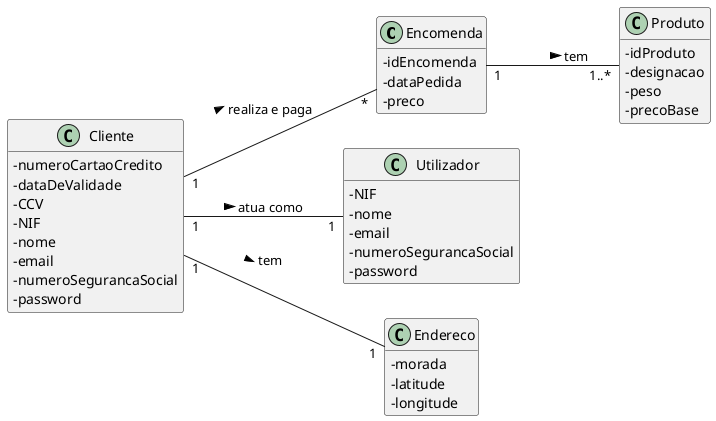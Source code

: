 
@startuml
skinparam classAttributeIconSize 0
hide methods
left to right direction


class Encomenda {
  -idEncomenda
  -dataPedida
  -preco
}

class Produto {
  -idProduto
  -designacao
  -peso
  -precoBase
}

class Utilizador {
  -NIF
  -nome
  -email
  -numeroSegurancaSocial
  -password
}

class Endereco {
  -morada
  -latitude
  -longitude
}

class Cliente {
  -numeroCartaoCredito
  -dataDeValidade
  -CCV
  -NIF
  -nome
  -email
  -numeroSegurancaSocial
  -password
}


Cliente "1" -- "1" Utilizador: atua como >
Cliente "1" -- "*" Encomenda: realiza e paga >
Encomenda "1" -- "1..*" Produto: tem >
Cliente "1" -- "1" Endereco: tem >

@enduml